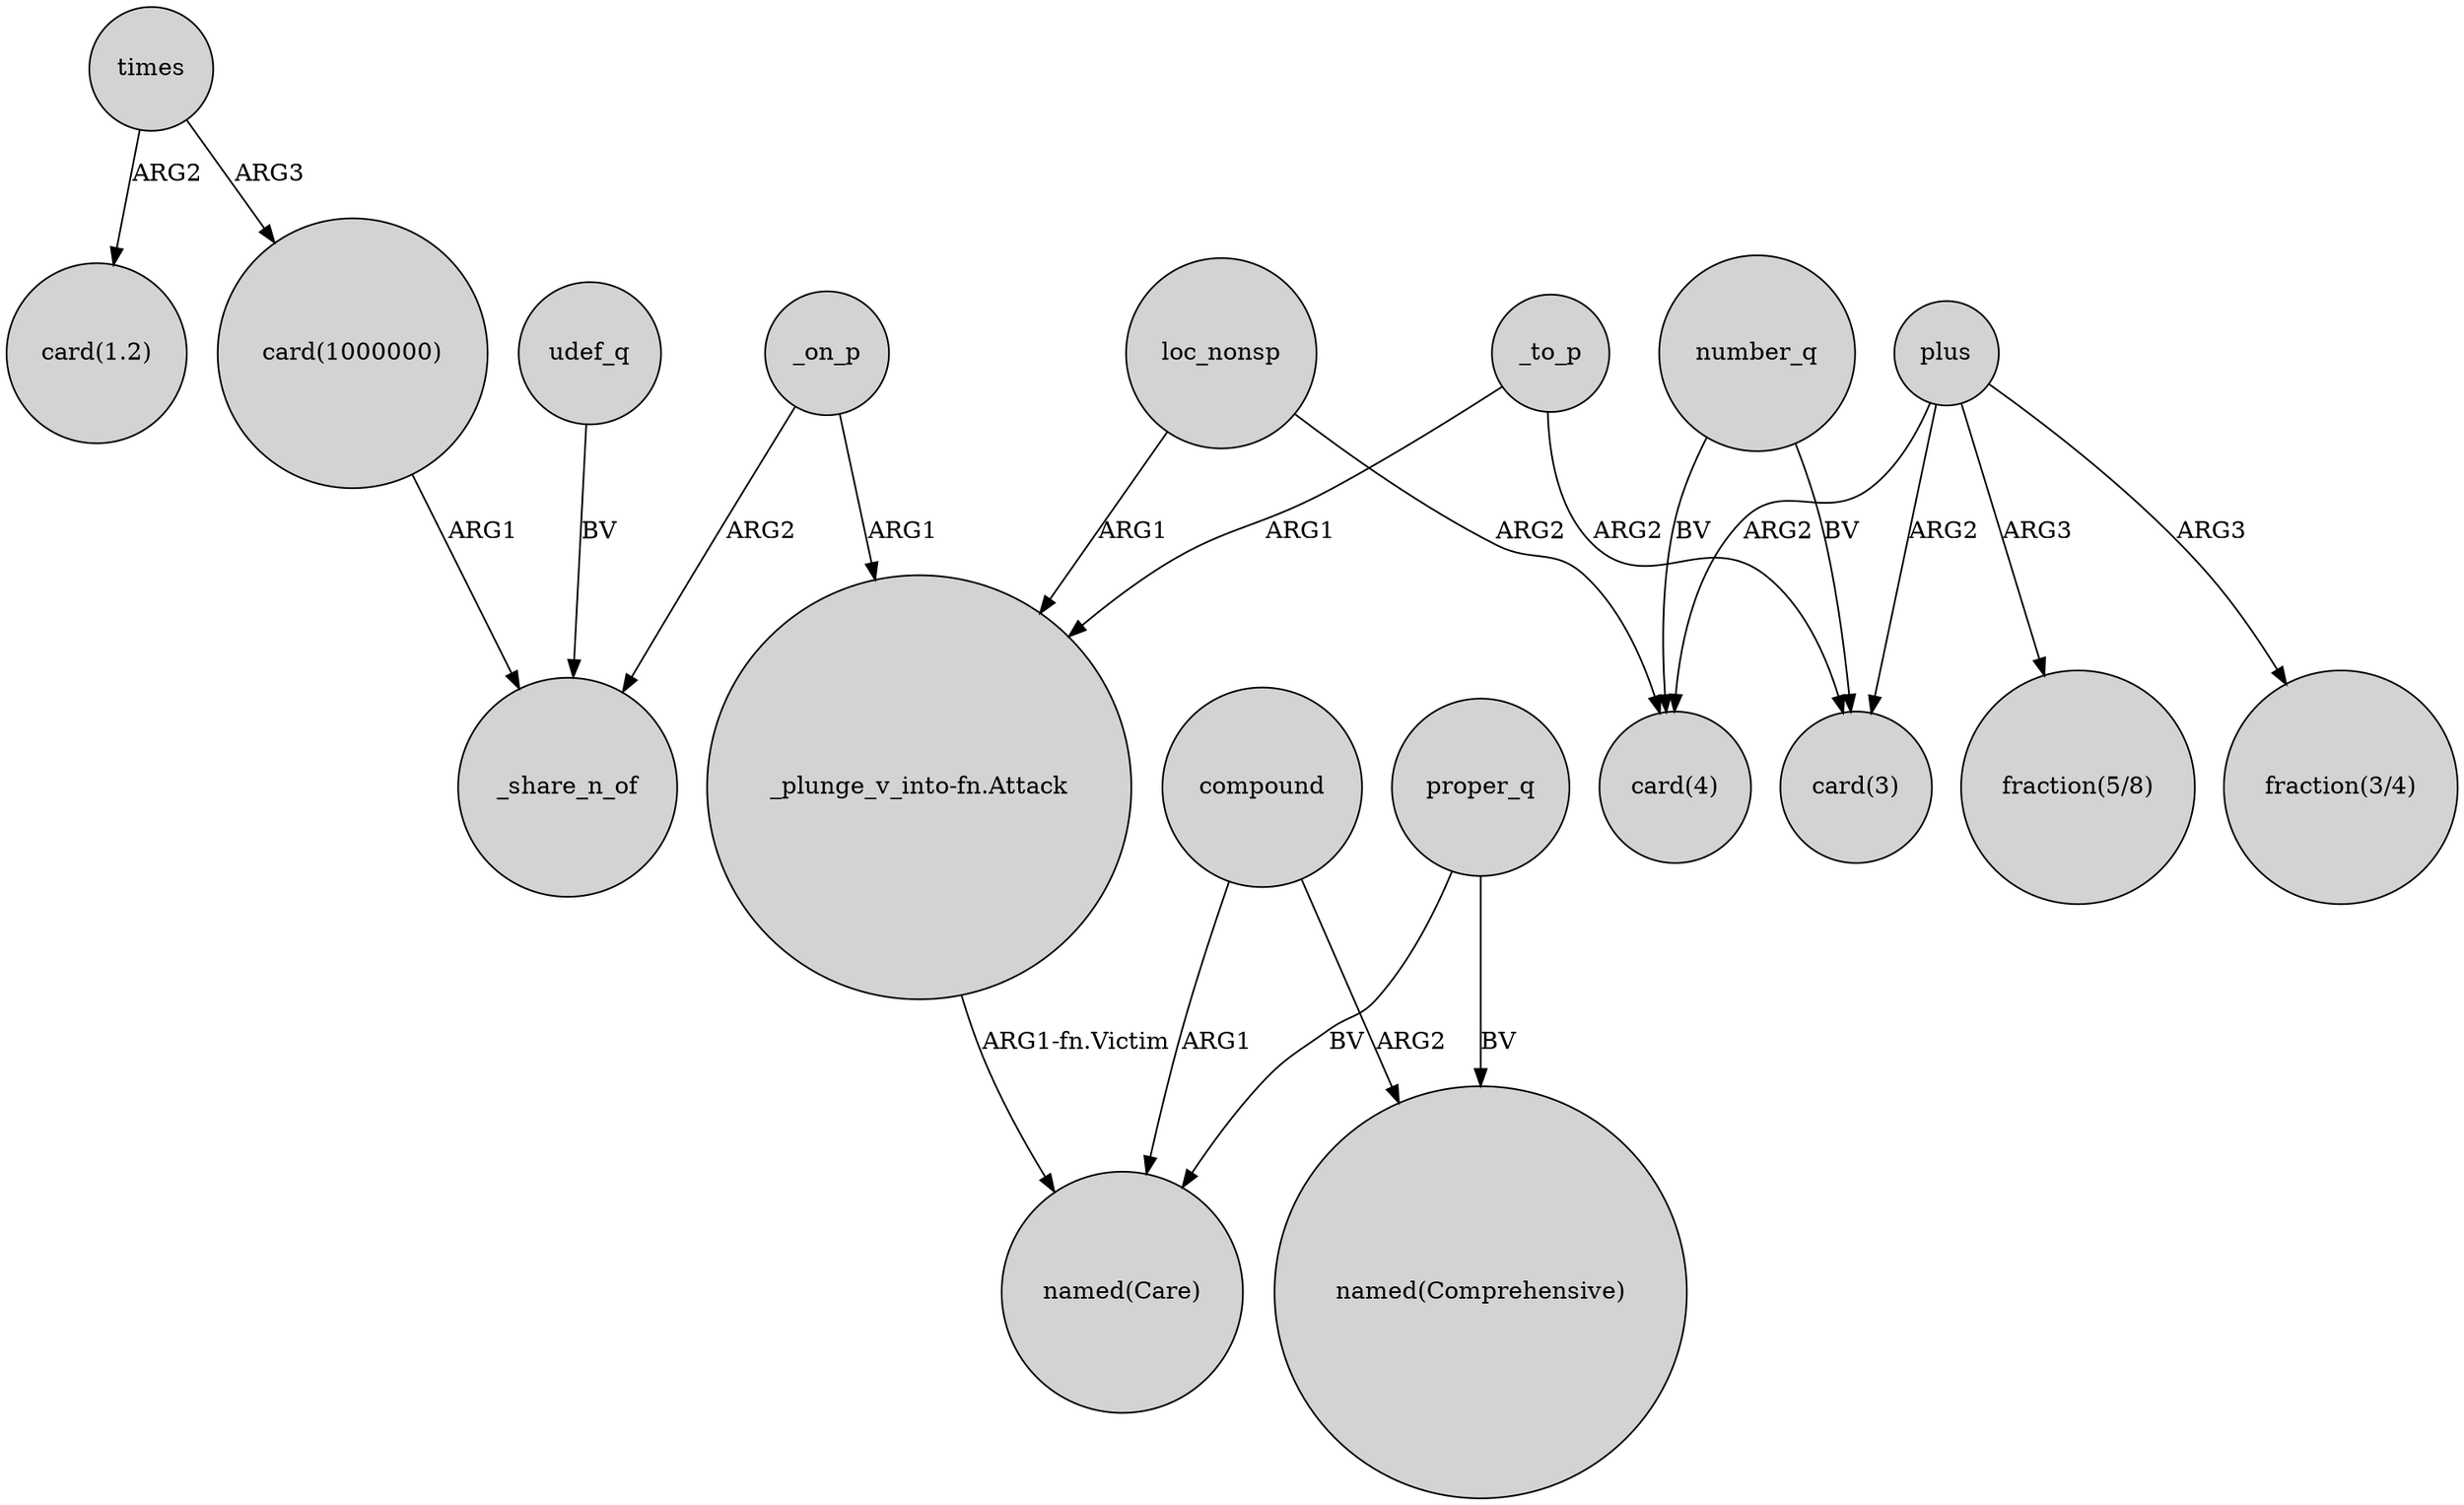 digraph {
	node [shape=circle style=filled]
	times -> "card(1.2)" [label=ARG2]
	plus -> "fraction(5/8)" [label=ARG3]
	times -> "card(1000000)" [label=ARG3]
	"_plunge_v_into-fn.Attack" -> "named(Care)" [label="ARG1-fn.Victim"]
	_to_p -> "_plunge_v_into-fn.Attack" [label=ARG1]
	proper_q -> "named(Comprehensive)" [label=BV]
	udef_q -> _share_n_of [label=BV]
	plus -> "card(4)" [label=ARG2]
	plus -> "card(3)" [label=ARG2]
	"card(1000000)" -> _share_n_of [label=ARG1]
	_to_p -> "card(3)" [label=ARG2]
	number_q -> "card(4)" [label=BV]
	loc_nonsp -> "_plunge_v_into-fn.Attack" [label=ARG1]
	compound -> "named(Comprehensive)" [label=ARG2]
	loc_nonsp -> "card(4)" [label=ARG2]
	compound -> "named(Care)" [label=ARG1]
	plus -> "fraction(3/4)" [label=ARG3]
	proper_q -> "named(Care)" [label=BV]
	number_q -> "card(3)" [label=BV]
	_on_p -> _share_n_of [label=ARG2]
	_on_p -> "_plunge_v_into-fn.Attack" [label=ARG1]
}
